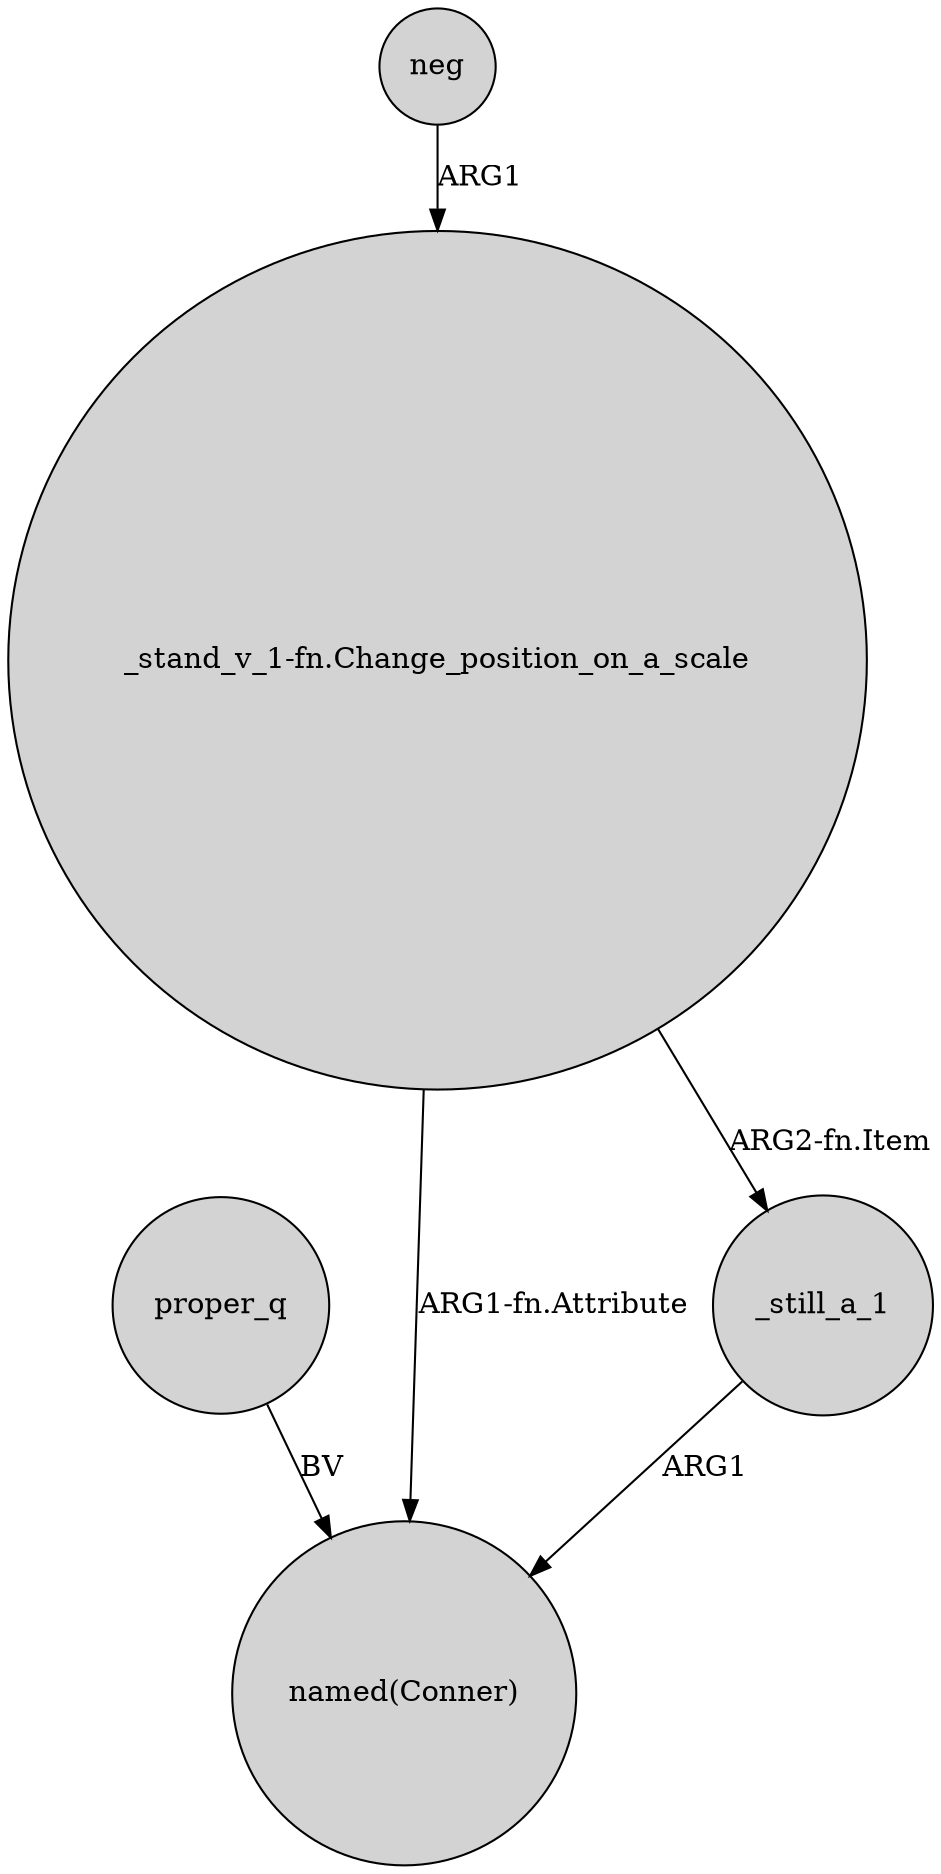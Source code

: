digraph {
	node [shape=circle style=filled]
	"_stand_v_1-fn.Change_position_on_a_scale" -> "named(Conner)" [label="ARG1-fn.Attribute"]
	neg -> "_stand_v_1-fn.Change_position_on_a_scale" [label=ARG1]
	"_stand_v_1-fn.Change_position_on_a_scale" -> _still_a_1 [label="ARG2-fn.Item"]
	proper_q -> "named(Conner)" [label=BV]
	_still_a_1 -> "named(Conner)" [label=ARG1]
}

